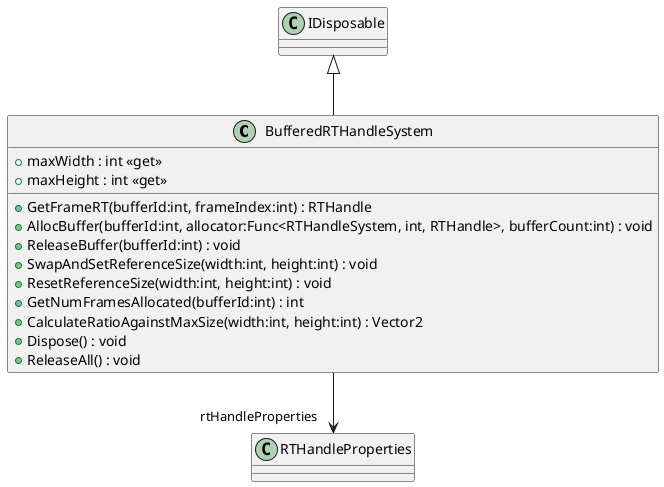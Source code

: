 @startuml
class BufferedRTHandleSystem {
    + maxWidth : int <<get>>
    + maxHeight : int <<get>>
    + GetFrameRT(bufferId:int, frameIndex:int) : RTHandle
    + AllocBuffer(bufferId:int, allocator:Func<RTHandleSystem, int, RTHandle>, bufferCount:int) : void
    + ReleaseBuffer(bufferId:int) : void
    + SwapAndSetReferenceSize(width:int, height:int) : void
    + ResetReferenceSize(width:int, height:int) : void
    + GetNumFramesAllocated(bufferId:int) : int
    + CalculateRatioAgainstMaxSize(width:int, height:int) : Vector2
    + Dispose() : void
    + ReleaseAll() : void
}
IDisposable <|-- BufferedRTHandleSystem
BufferedRTHandleSystem --> "rtHandleProperties" RTHandleProperties
@enduml
